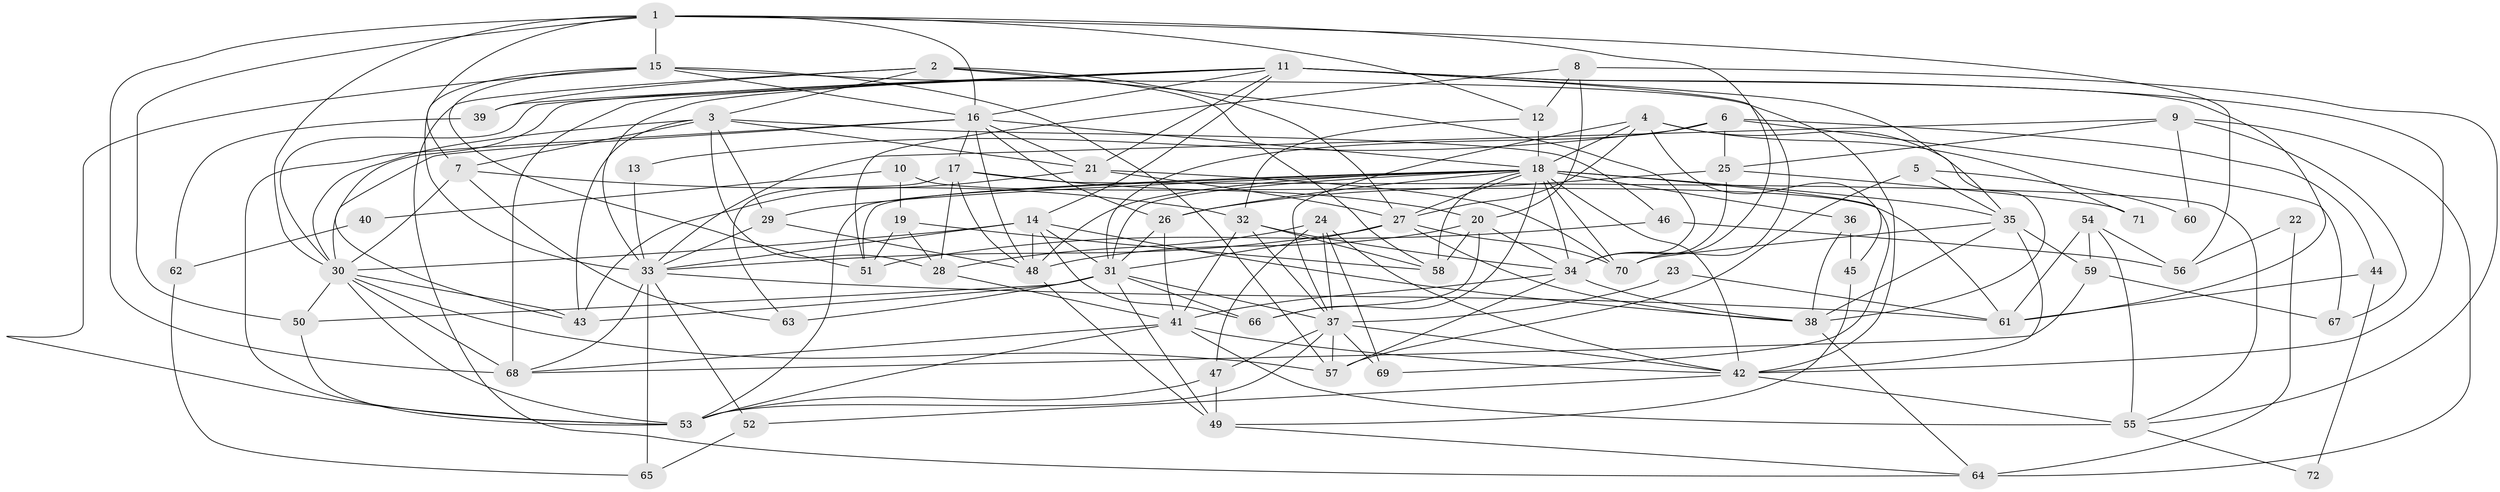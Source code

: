 // original degree distribution, {3: 0.2916666666666667, 5: 0.25, 4: 0.24305555555555555, 6: 0.0625, 7: 0.034722222222222224, 2: 0.1111111111111111, 9: 0.006944444444444444}
// Generated by graph-tools (version 1.1) at 2025/36/03/09/25 02:36:10]
// undirected, 72 vertices, 197 edges
graph export_dot {
graph [start="1"]
  node [color=gray90,style=filled];
  1;
  2;
  3;
  4;
  5;
  6;
  7;
  8;
  9;
  10;
  11;
  12;
  13;
  14;
  15;
  16;
  17;
  18;
  19;
  20;
  21;
  22;
  23;
  24;
  25;
  26;
  27;
  28;
  29;
  30;
  31;
  32;
  33;
  34;
  35;
  36;
  37;
  38;
  39;
  40;
  41;
  42;
  43;
  44;
  45;
  46;
  47;
  48;
  49;
  50;
  51;
  52;
  53;
  54;
  55;
  56;
  57;
  58;
  59;
  60;
  61;
  62;
  63;
  64;
  65;
  66;
  67;
  68;
  69;
  70;
  71;
  72;
  1 -- 7 [weight=1.0];
  1 -- 12 [weight=1.0];
  1 -- 15 [weight=2.0];
  1 -- 16 [weight=1.0];
  1 -- 30 [weight=1.0];
  1 -- 34 [weight=1.0];
  1 -- 50 [weight=1.0];
  1 -- 56 [weight=1.0];
  1 -- 68 [weight=1.0];
  2 -- 3 [weight=1.0];
  2 -- 27 [weight=1.0];
  2 -- 34 [weight=1.0];
  2 -- 39 [weight=1.0];
  2 -- 58 [weight=2.0];
  2 -- 64 [weight=1.0];
  3 -- 7 [weight=1.0];
  3 -- 21 [weight=1.0];
  3 -- 28 [weight=1.0];
  3 -- 29 [weight=1.0];
  3 -- 30 [weight=1.0];
  3 -- 43 [weight=1.0];
  3 -- 46 [weight=1.0];
  4 -- 18 [weight=1.0];
  4 -- 27 [weight=1.0];
  4 -- 37 [weight=1.0];
  4 -- 38 [weight=1.0];
  4 -- 45 [weight=1.0];
  4 -- 71 [weight=1.0];
  5 -- 35 [weight=1.0];
  5 -- 57 [weight=1.0];
  5 -- 60 [weight=1.0];
  6 -- 13 [weight=1.0];
  6 -- 25 [weight=1.0];
  6 -- 31 [weight=1.0];
  6 -- 44 [weight=1.0];
  6 -- 67 [weight=1.0];
  7 -- 30 [weight=1.0];
  7 -- 32 [weight=1.0];
  7 -- 63 [weight=1.0];
  8 -- 12 [weight=1.0];
  8 -- 20 [weight=1.0];
  8 -- 51 [weight=1.0];
  8 -- 55 [weight=1.0];
  9 -- 25 [weight=1.0];
  9 -- 33 [weight=1.0];
  9 -- 60 [weight=1.0];
  9 -- 64 [weight=1.0];
  9 -- 67 [weight=1.0];
  10 -- 19 [weight=1.0];
  10 -- 40 [weight=1.0];
  10 -- 61 [weight=1.0];
  11 -- 14 [weight=1.0];
  11 -- 16 [weight=1.0];
  11 -- 21 [weight=1.0];
  11 -- 30 [weight=1.0];
  11 -- 33 [weight=1.0];
  11 -- 35 [weight=3.0];
  11 -- 39 [weight=1.0];
  11 -- 42 [weight=1.0];
  11 -- 43 [weight=1.0];
  11 -- 61 [weight=1.0];
  11 -- 68 [weight=2.0];
  11 -- 70 [weight=1.0];
  12 -- 18 [weight=1.0];
  12 -- 32 [weight=1.0];
  13 -- 33 [weight=1.0];
  14 -- 30 [weight=1.0];
  14 -- 31 [weight=1.0];
  14 -- 33 [weight=1.0];
  14 -- 38 [weight=1.0];
  14 -- 48 [weight=2.0];
  14 -- 66 [weight=1.0];
  15 -- 16 [weight=1.0];
  15 -- 33 [weight=1.0];
  15 -- 42 [weight=1.0];
  15 -- 51 [weight=1.0];
  15 -- 53 [weight=1.0];
  15 -- 57 [weight=1.0];
  16 -- 17 [weight=1.0];
  16 -- 18 [weight=1.0];
  16 -- 21 [weight=1.0];
  16 -- 26 [weight=1.0];
  16 -- 30 [weight=1.0];
  16 -- 48 [weight=1.0];
  16 -- 53 [weight=2.0];
  17 -- 20 [weight=1.0];
  17 -- 28 [weight=2.0];
  17 -- 48 [weight=1.0];
  17 -- 55 [weight=1.0];
  17 -- 63 [weight=1.0];
  18 -- 26 [weight=1.0];
  18 -- 27 [weight=1.0];
  18 -- 29 [weight=1.0];
  18 -- 31 [weight=1.0];
  18 -- 34 [weight=2.0];
  18 -- 35 [weight=1.0];
  18 -- 36 [weight=1.0];
  18 -- 42 [weight=2.0];
  18 -- 48 [weight=1.0];
  18 -- 51 [weight=1.0];
  18 -- 53 [weight=1.0];
  18 -- 58 [weight=1.0];
  18 -- 66 [weight=2.0];
  18 -- 69 [weight=1.0];
  18 -- 70 [weight=1.0];
  19 -- 28 [weight=1.0];
  19 -- 51 [weight=1.0];
  19 -- 58 [weight=1.0];
  20 -- 34 [weight=1.0];
  20 -- 48 [weight=1.0];
  20 -- 58 [weight=1.0];
  20 -- 66 [weight=1.0];
  21 -- 27 [weight=1.0];
  21 -- 43 [weight=1.0];
  21 -- 70 [weight=1.0];
  22 -- 56 [weight=1.0];
  22 -- 64 [weight=1.0];
  23 -- 37 [weight=1.0];
  23 -- 61 [weight=1.0];
  24 -- 28 [weight=1.0];
  24 -- 37 [weight=2.0];
  24 -- 42 [weight=1.0];
  24 -- 47 [weight=1.0];
  24 -- 69 [weight=1.0];
  25 -- 26 [weight=1.0];
  25 -- 34 [weight=1.0];
  25 -- 71 [weight=1.0];
  26 -- 31 [weight=1.0];
  26 -- 41 [weight=1.0];
  27 -- 31 [weight=1.0];
  27 -- 33 [weight=1.0];
  27 -- 38 [weight=1.0];
  27 -- 70 [weight=1.0];
  28 -- 41 [weight=1.0];
  29 -- 33 [weight=1.0];
  29 -- 48 [weight=1.0];
  30 -- 43 [weight=1.0];
  30 -- 50 [weight=1.0];
  30 -- 53 [weight=1.0];
  30 -- 57 [weight=1.0];
  30 -- 68 [weight=1.0];
  31 -- 37 [weight=1.0];
  31 -- 43 [weight=2.0];
  31 -- 49 [weight=1.0];
  31 -- 50 [weight=1.0];
  31 -- 63 [weight=1.0];
  31 -- 66 [weight=1.0];
  32 -- 34 [weight=1.0];
  32 -- 37 [weight=1.0];
  32 -- 41 [weight=2.0];
  32 -- 58 [weight=1.0];
  33 -- 52 [weight=1.0];
  33 -- 61 [weight=1.0];
  33 -- 65 [weight=1.0];
  33 -- 68 [weight=1.0];
  34 -- 38 [weight=1.0];
  34 -- 41 [weight=1.0];
  34 -- 57 [weight=1.0];
  35 -- 38 [weight=1.0];
  35 -- 42 [weight=2.0];
  35 -- 59 [weight=1.0];
  35 -- 70 [weight=1.0];
  36 -- 38 [weight=1.0];
  36 -- 45 [weight=1.0];
  37 -- 42 [weight=1.0];
  37 -- 47 [weight=1.0];
  37 -- 53 [weight=1.0];
  37 -- 57 [weight=1.0];
  37 -- 69 [weight=1.0];
  38 -- 64 [weight=1.0];
  39 -- 62 [weight=1.0];
  40 -- 62 [weight=1.0];
  41 -- 42 [weight=1.0];
  41 -- 53 [weight=1.0];
  41 -- 55 [weight=1.0];
  41 -- 68 [weight=1.0];
  42 -- 52 [weight=1.0];
  42 -- 55 [weight=1.0];
  44 -- 61 [weight=1.0];
  44 -- 72 [weight=1.0];
  45 -- 49 [weight=1.0];
  46 -- 51 [weight=1.0];
  46 -- 56 [weight=1.0];
  47 -- 49 [weight=1.0];
  47 -- 53 [weight=1.0];
  48 -- 49 [weight=1.0];
  49 -- 64 [weight=1.0];
  50 -- 53 [weight=1.0];
  52 -- 65 [weight=1.0];
  54 -- 55 [weight=2.0];
  54 -- 56 [weight=1.0];
  54 -- 59 [weight=1.0];
  54 -- 61 [weight=1.0];
  55 -- 72 [weight=1.0];
  59 -- 67 [weight=1.0];
  59 -- 68 [weight=1.0];
  62 -- 65 [weight=1.0];
}
